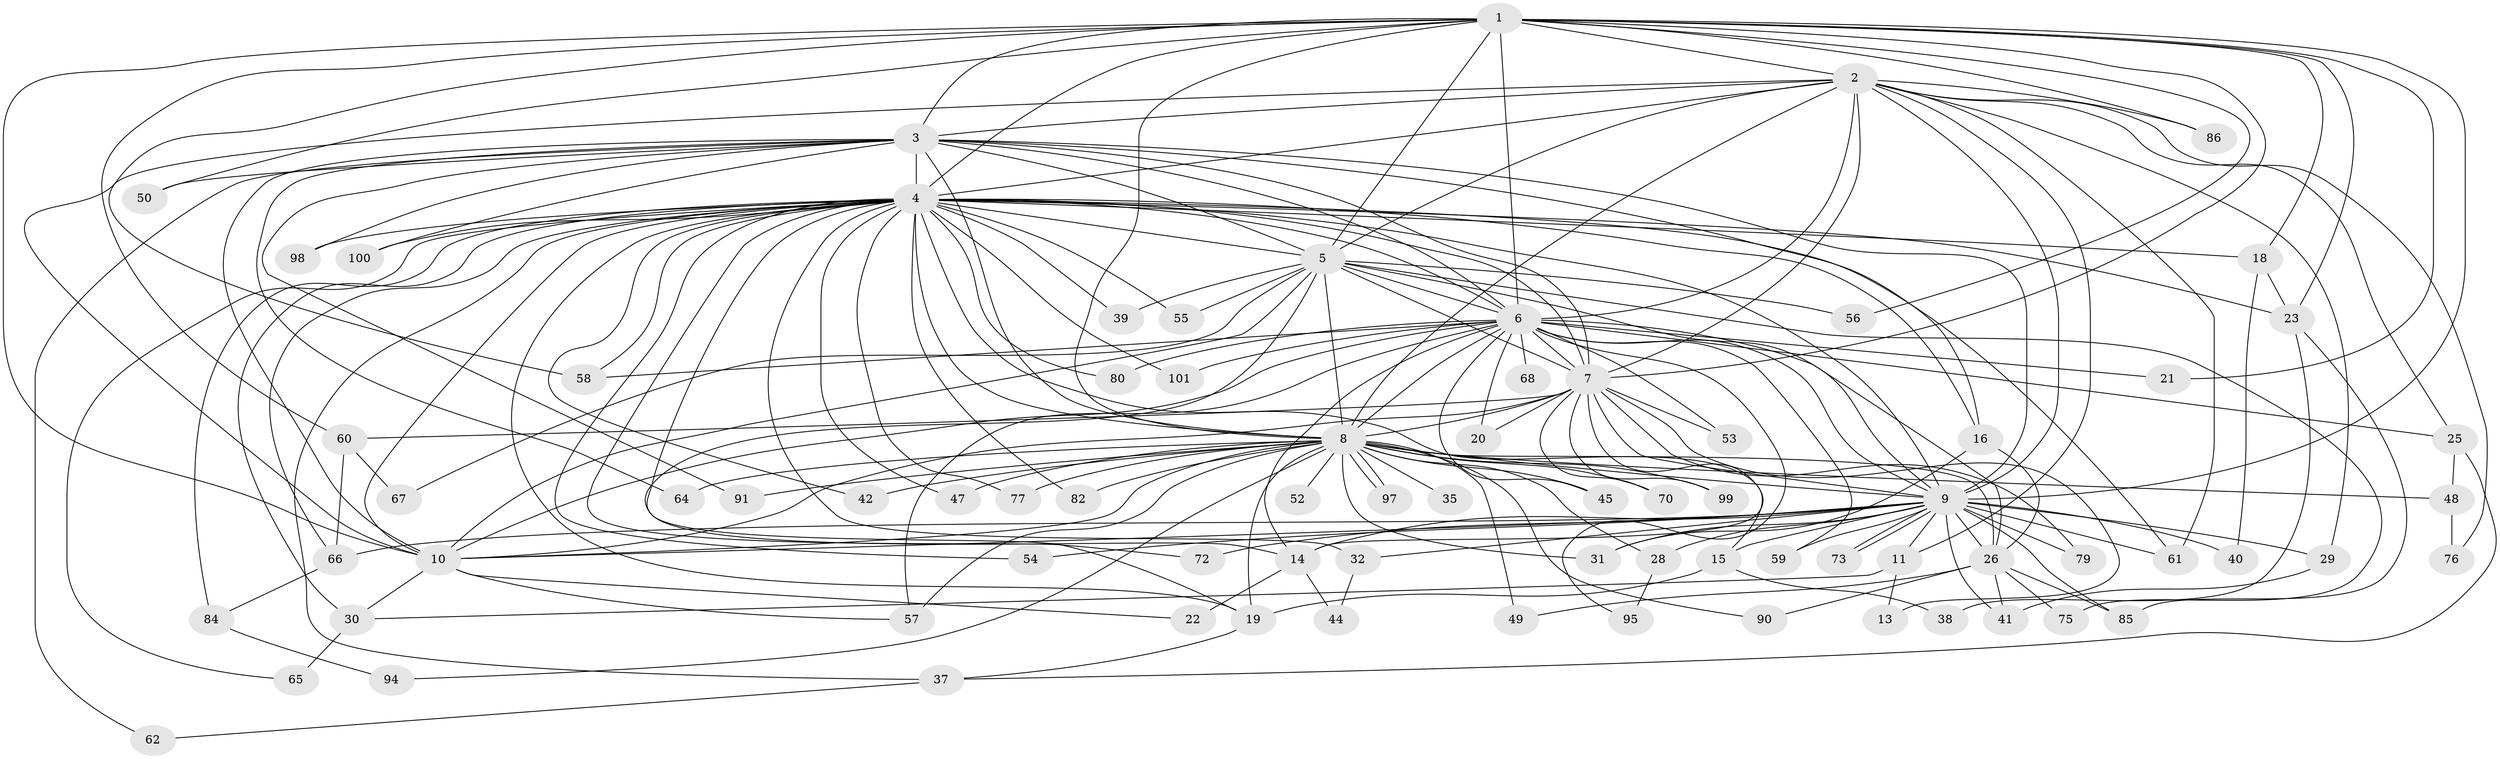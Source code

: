 // Generated by graph-tools (version 1.1) at 2025/51/02/27/25 19:51:53]
// undirected, 78 vertices, 194 edges
graph export_dot {
graph [start="1"]
  node [color=gray90,style=filled];
  1 [super="+78"];
  2 [super="+69"];
  3 [super="+89"];
  4 [super="+12"];
  5 [super="+83"];
  6 [super="+24"];
  7 [super="+17"];
  8 [super="+27"];
  9 [super="+63"];
  10;
  11;
  13;
  14;
  15 [super="+36"];
  16 [super="+88"];
  18;
  19;
  20;
  21;
  22;
  23 [super="+33"];
  25;
  26 [super="+34"];
  28;
  29;
  30 [super="+46"];
  31 [super="+92"];
  32;
  35;
  37 [super="+43"];
  38;
  39 [super="+81"];
  40;
  41 [super="+51"];
  42;
  44;
  45;
  47;
  48;
  49;
  50;
  52;
  53;
  54;
  55;
  56;
  57 [super="+93"];
  58 [super="+74"];
  59;
  60;
  61 [super="+96"];
  62;
  64;
  65;
  66 [super="+71"];
  67;
  68;
  70;
  72;
  73;
  75;
  76;
  77;
  79;
  80;
  82;
  84;
  85 [super="+87"];
  86;
  90;
  91;
  94;
  95;
  97;
  98;
  99;
  100;
  101;
  1 -- 2;
  1 -- 3;
  1 -- 4 [weight=2];
  1 -- 5;
  1 -- 6;
  1 -- 7;
  1 -- 8;
  1 -- 9;
  1 -- 10;
  1 -- 18;
  1 -- 21;
  1 -- 23;
  1 -- 50;
  1 -- 56;
  1 -- 60;
  1 -- 86;
  1 -- 58;
  2 -- 3;
  2 -- 4;
  2 -- 5;
  2 -- 6 [weight=2];
  2 -- 7;
  2 -- 8;
  2 -- 9;
  2 -- 10;
  2 -- 11;
  2 -- 25;
  2 -- 29;
  2 -- 61;
  2 -- 76;
  2 -- 86;
  3 -- 4 [weight=3];
  3 -- 5;
  3 -- 6;
  3 -- 7;
  3 -- 8;
  3 -- 9;
  3 -- 10;
  3 -- 16;
  3 -- 50;
  3 -- 62;
  3 -- 64;
  3 -- 91;
  3 -- 98;
  3 -- 100;
  4 -- 5;
  4 -- 6;
  4 -- 7;
  4 -- 8;
  4 -- 9;
  4 -- 10;
  4 -- 14;
  4 -- 15;
  4 -- 16;
  4 -- 18;
  4 -- 19;
  4 -- 30;
  4 -- 32;
  4 -- 37;
  4 -- 39 [weight=2];
  4 -- 42;
  4 -- 47;
  4 -- 54;
  4 -- 55;
  4 -- 58;
  4 -- 61;
  4 -- 65;
  4 -- 66;
  4 -- 72;
  4 -- 77;
  4 -- 80;
  4 -- 82;
  4 -- 84;
  4 -- 98;
  4 -- 100;
  4 -- 101;
  4 -- 23;
  5 -- 6;
  5 -- 7;
  5 -- 8;
  5 -- 9;
  5 -- 10;
  5 -- 39;
  5 -- 55;
  5 -- 56;
  5 -- 67;
  5 -- 75;
  5 -- 19;
  6 -- 7;
  6 -- 8;
  6 -- 9;
  6 -- 10 [weight=2];
  6 -- 14;
  6 -- 20;
  6 -- 21;
  6 -- 25;
  6 -- 45;
  6 -- 53;
  6 -- 57;
  6 -- 58;
  6 -- 59;
  6 -- 68 [weight=2];
  6 -- 80;
  6 -- 95;
  6 -- 101;
  6 -- 26;
  7 -- 8;
  7 -- 9;
  7 -- 10;
  7 -- 13;
  7 -- 20;
  7 -- 53;
  7 -- 60;
  7 -- 70;
  7 -- 79;
  7 -- 99;
  7 -- 14;
  8 -- 9;
  8 -- 10;
  8 -- 19;
  8 -- 26;
  8 -- 28;
  8 -- 31;
  8 -- 35 [weight=2];
  8 -- 42;
  8 -- 45;
  8 -- 47;
  8 -- 48;
  8 -- 49;
  8 -- 52 [weight=2];
  8 -- 77;
  8 -- 82;
  8 -- 90;
  8 -- 94;
  8 -- 97;
  8 -- 97;
  8 -- 99;
  8 -- 64;
  8 -- 70;
  8 -- 91;
  8 -- 57;
  9 -- 10;
  9 -- 11;
  9 -- 15;
  9 -- 26;
  9 -- 28;
  9 -- 29;
  9 -- 31;
  9 -- 32;
  9 -- 40;
  9 -- 41;
  9 -- 54;
  9 -- 59;
  9 -- 66;
  9 -- 72;
  9 -- 73;
  9 -- 73;
  9 -- 79;
  9 -- 85;
  9 -- 14;
  9 -- 61;
  10 -- 22;
  10 -- 57;
  10 -- 30;
  11 -- 13;
  11 -- 30;
  14 -- 22;
  14 -- 44;
  15 -- 19;
  15 -- 38;
  16 -- 31;
  16 -- 26;
  18 -- 23;
  18 -- 40;
  19 -- 37;
  23 -- 38;
  23 -- 85;
  25 -- 37;
  25 -- 48;
  26 -- 41;
  26 -- 49;
  26 -- 75;
  26 -- 85;
  26 -- 90;
  28 -- 95;
  29 -- 41;
  30 -- 65;
  32 -- 44;
  37 -- 62;
  48 -- 76;
  60 -- 67;
  60 -- 66;
  66 -- 84;
  84 -- 94;
}
